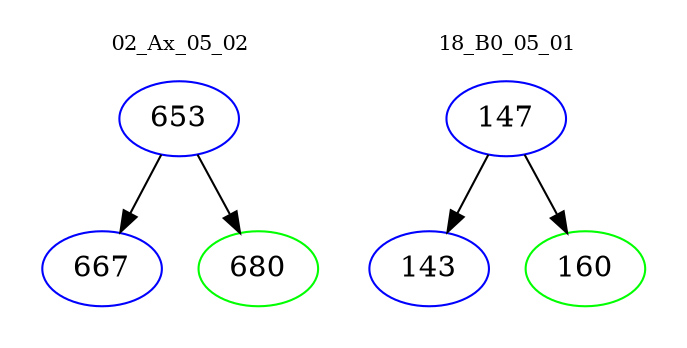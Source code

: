 digraph{
subgraph cluster_0 {
color = white
label = "02_Ax_05_02";
fontsize=10;
T0_653 [label="653", color="blue"]
T0_653 -> T0_667 [color="black"]
T0_667 [label="667", color="blue"]
T0_653 -> T0_680 [color="black"]
T0_680 [label="680", color="green"]
}
subgraph cluster_1 {
color = white
label = "18_B0_05_01";
fontsize=10;
T1_147 [label="147", color="blue"]
T1_147 -> T1_143 [color="black"]
T1_143 [label="143", color="blue"]
T1_147 -> T1_160 [color="black"]
T1_160 [label="160", color="green"]
}
}

